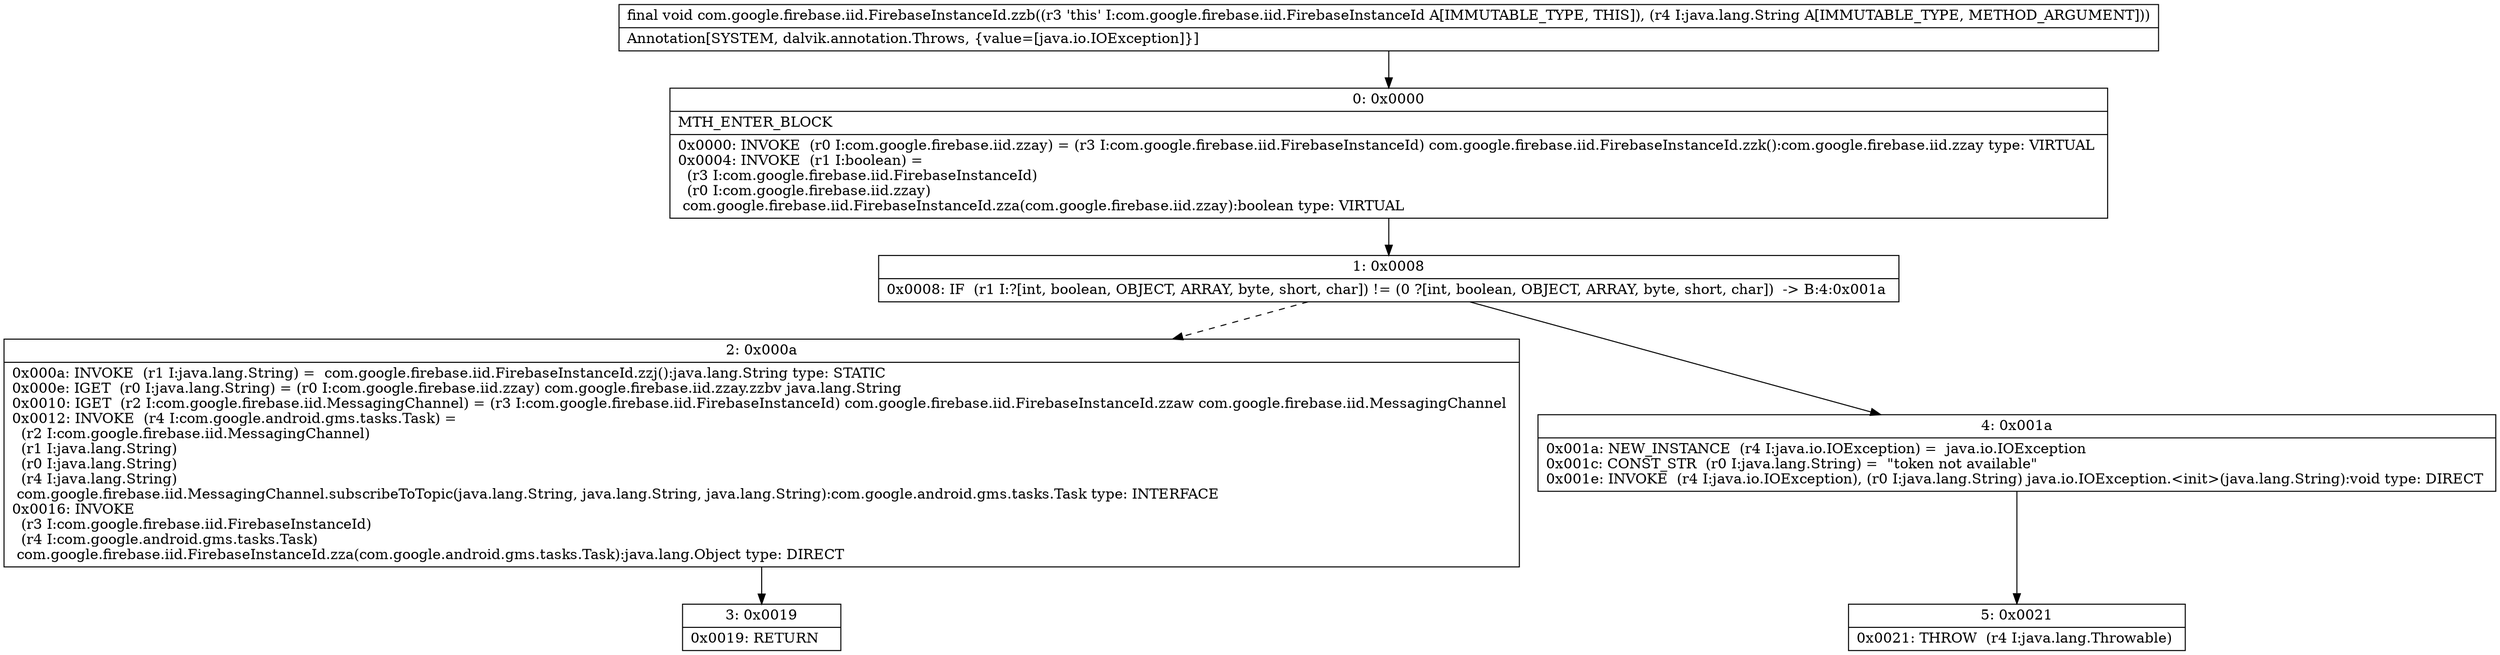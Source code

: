 digraph "CFG forcom.google.firebase.iid.FirebaseInstanceId.zzb(Ljava\/lang\/String;)V" {
Node_0 [shape=record,label="{0\:\ 0x0000|MTH_ENTER_BLOCK\l|0x0000: INVOKE  (r0 I:com.google.firebase.iid.zzay) = (r3 I:com.google.firebase.iid.FirebaseInstanceId) com.google.firebase.iid.FirebaseInstanceId.zzk():com.google.firebase.iid.zzay type: VIRTUAL \l0x0004: INVOKE  (r1 I:boolean) = \l  (r3 I:com.google.firebase.iid.FirebaseInstanceId)\l  (r0 I:com.google.firebase.iid.zzay)\l com.google.firebase.iid.FirebaseInstanceId.zza(com.google.firebase.iid.zzay):boolean type: VIRTUAL \l}"];
Node_1 [shape=record,label="{1\:\ 0x0008|0x0008: IF  (r1 I:?[int, boolean, OBJECT, ARRAY, byte, short, char]) != (0 ?[int, boolean, OBJECT, ARRAY, byte, short, char])  \-\> B:4:0x001a \l}"];
Node_2 [shape=record,label="{2\:\ 0x000a|0x000a: INVOKE  (r1 I:java.lang.String) =  com.google.firebase.iid.FirebaseInstanceId.zzj():java.lang.String type: STATIC \l0x000e: IGET  (r0 I:java.lang.String) = (r0 I:com.google.firebase.iid.zzay) com.google.firebase.iid.zzay.zzbv java.lang.String \l0x0010: IGET  (r2 I:com.google.firebase.iid.MessagingChannel) = (r3 I:com.google.firebase.iid.FirebaseInstanceId) com.google.firebase.iid.FirebaseInstanceId.zzaw com.google.firebase.iid.MessagingChannel \l0x0012: INVOKE  (r4 I:com.google.android.gms.tasks.Task) = \l  (r2 I:com.google.firebase.iid.MessagingChannel)\l  (r1 I:java.lang.String)\l  (r0 I:java.lang.String)\l  (r4 I:java.lang.String)\l com.google.firebase.iid.MessagingChannel.subscribeToTopic(java.lang.String, java.lang.String, java.lang.String):com.google.android.gms.tasks.Task type: INTERFACE \l0x0016: INVOKE  \l  (r3 I:com.google.firebase.iid.FirebaseInstanceId)\l  (r4 I:com.google.android.gms.tasks.Task)\l com.google.firebase.iid.FirebaseInstanceId.zza(com.google.android.gms.tasks.Task):java.lang.Object type: DIRECT \l}"];
Node_3 [shape=record,label="{3\:\ 0x0019|0x0019: RETURN   \l}"];
Node_4 [shape=record,label="{4\:\ 0x001a|0x001a: NEW_INSTANCE  (r4 I:java.io.IOException) =  java.io.IOException \l0x001c: CONST_STR  (r0 I:java.lang.String) =  \"token not available\" \l0x001e: INVOKE  (r4 I:java.io.IOException), (r0 I:java.lang.String) java.io.IOException.\<init\>(java.lang.String):void type: DIRECT \l}"];
Node_5 [shape=record,label="{5\:\ 0x0021|0x0021: THROW  (r4 I:java.lang.Throwable) \l}"];
MethodNode[shape=record,label="{final void com.google.firebase.iid.FirebaseInstanceId.zzb((r3 'this' I:com.google.firebase.iid.FirebaseInstanceId A[IMMUTABLE_TYPE, THIS]), (r4 I:java.lang.String A[IMMUTABLE_TYPE, METHOD_ARGUMENT]))  | Annotation[SYSTEM, dalvik.annotation.Throws, \{value=[java.io.IOException]\}]\l}"];
MethodNode -> Node_0;
Node_0 -> Node_1;
Node_1 -> Node_2[style=dashed];
Node_1 -> Node_4;
Node_2 -> Node_3;
Node_4 -> Node_5;
}

